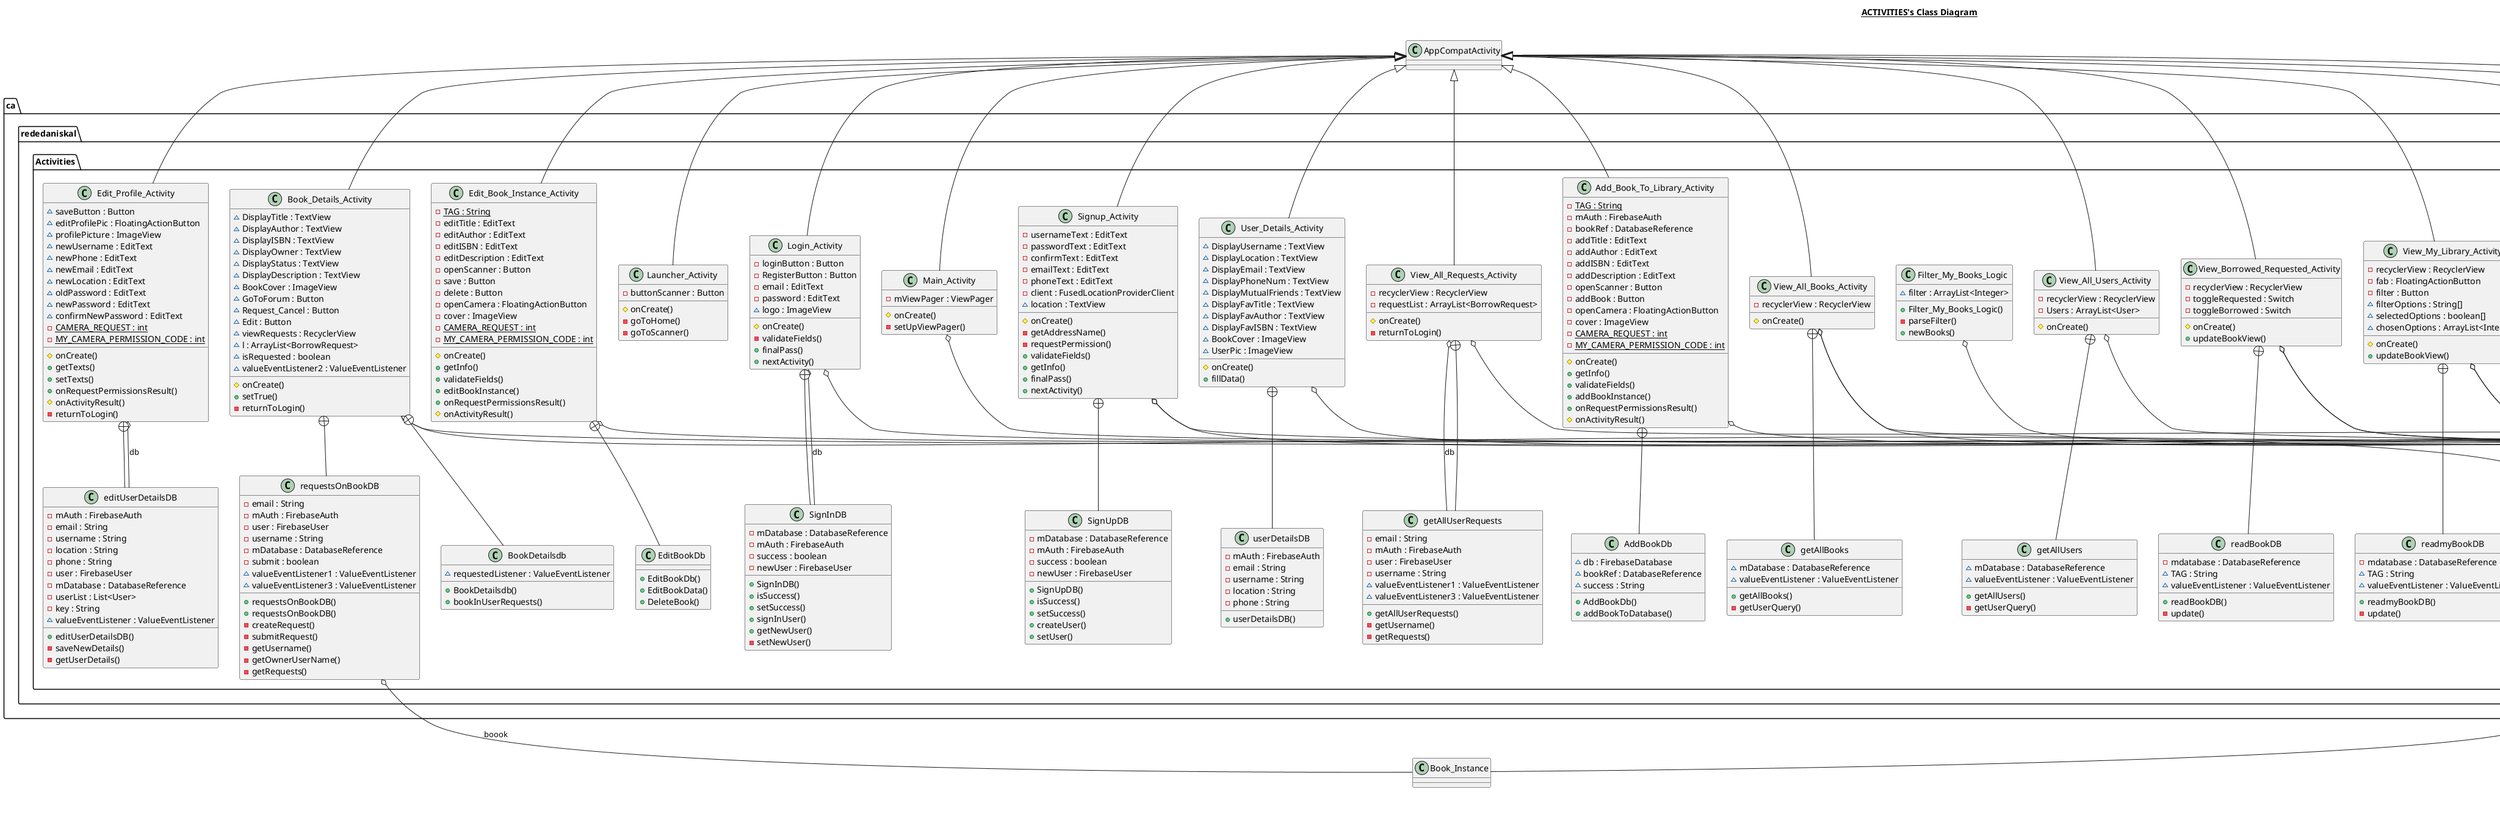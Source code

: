 @startuml

title __ACTIVITIES's Class Diagram__\n

  package ca.rededaniskal {
    package ca.rededaniskal.Activities {
      class Add_Book_To_Library_Activity {
          {static} - TAG : String
          - mAuth : FirebaseAuth
          - bookRef : DatabaseReference
          - addTitle : EditText
          - addAuthor : EditText
          - addISBN : EditText
          - addDescription : EditText
          - openScanner : Button
          - addBook : Button
          - openCamera : FloatingActionButton
          - cover : ImageView
          {static} - CAMERA_REQUEST : int
          {static} - MY_CAMERA_PERMISSION_CODE : int
          # onCreate()
          + getInfo()
          + validateFields()
          + addBookInstance()
          + onRequestPermissionsResult()
          # onActivityResult()
      }
    }
  }
  

  package ca.rededaniskal {
    package ca.rededaniskal.Activities {
      class AddBookDb {
          ~ db : FirebaseDatabase
          ~ bookRef : DatabaseReference
          ~ success : String
          + AddBookDb()
          + addBookToDatabase()
      }
    }
  }
  

  package ca.rededaniskal {
    package ca.rededaniskal.Activities {
      class Book_Details_Activity {
          ~ DisplayTitle : TextView
          ~ DisplayAuthor : TextView
          ~ DisplayISBN : TextView
          ~ DisplayOwner : TextView
          ~ DisplayStatus : TextView
          ~ DisplayDescription : TextView
          ~ BookCover : ImageView
          ~ GoToForum : Button
          ~ Request_Cancel : Button
          ~ Edit : Button
          ~ viewRequests : RecyclerView
          ~ l : ArrayList<BorrowRequest>
          ~ isRequested : boolean
          ~ valueEventListener2 : ValueEventListener
          # onCreate()
          + setTrue()
          - returnToLogin()
      }
    }
  }
  

  package ca.rededaniskal {
    package ca.rededaniskal.Activities {
      class BookDetailsdb {
          ~ requestedListener : ValueEventListener
          + BookDetailsdb()
          + bookInUserRequests()
      }
    }
  }
  

  package ca.rededaniskal {
    package ca.rededaniskal.Activities {
      class requestsOnBookDB {
          - email : String
          - mAuth : FirebaseAuth
          - user : FirebaseUser
          - username : String
          - mDatabase : DatabaseReference
          - submit : boolean
          ~ valueEventListener1 : ValueEventListener
          ~ valueEventListener3 : ValueEventListener
          + requestsOnBookDB()
          + requestsOnBookDB()
          - createRequest()
          - submitRequest()
          - getUsername()
          - getOwnerUserName()
          - getRequests()
      }
    }
  }
  

  package ca.rededaniskal {
    package ca.rededaniskal.Activities {
      class Edit_Book_Instance_Activity {
          {static} - TAG : String
          - editTitle : EditText
          - editAuthor : EditText
          - editISBN : EditText
          - editDescription : EditText
          - openScanner : Button
          - save : Button
          - delete : Button
          - openCamera : FloatingActionButton
          - cover : ImageView
          {static} - CAMERA_REQUEST : int
          {static} - MY_CAMERA_PERMISSION_CODE : int
          # onCreate()
          + getInfo()
          + validateFields()
          + editBookInstance()
          + onRequestPermissionsResult()
          # onActivityResult()
      }
    }
  }
  

  package ca.rededaniskal {
    package ca.rededaniskal.Activities {
      class EditBookDb {
          + EditBookDb()
          + EditBookData()
          + DeleteBook()
      }
    }
  }
  

  package ca.rededaniskal {
    package ca.rededaniskal.Activities {
      class Edit_Profile_Activity {
          ~ saveButton : Button
          ~ editProfilePic : FloatingActionButton
          ~ profilePicture : ImageView
          ~ newUsername : EditText
          ~ newPhone : EditText
          ~ newEmail : EditText
          ~ newLocation : EditText
          ~ oldPassword : EditText
          ~ newPassword : EditText
          ~ confirmNewPassword : EditText
          {static} - CAMERA_REQUEST : int
          {static} - MY_CAMERA_PERMISSION_CODE : int
          # onCreate()
          + getTexts()
          + setTexts()
          + onRequestPermissionsResult()
          # onActivityResult()
          - returnToLogin()
      }
    }
  }
  

  package ca.rededaniskal {
    package ca.rededaniskal.Activities {
      class editUserDetailsDB {
          - mAuth : FirebaseAuth
          - email : String
          - username : String
          - location : String
          - phone : String
          - user : FirebaseUser
          - mDatabase : DatabaseReference
          - userList : List<User>
          - key : String
          ~ valueEventListener : ValueEventListener
          + editUserDetailsDB()
          - saveNewDetails()
          - getUserDetails()
      }
    }
  }
  

  package ca.rededaniskal {
    package ca.rededaniskal.Activities {
      class Filter_My_Books_Logic {
          ~ filter : ArrayList<Integer>
          + Filter_My_Books_Logic()
          - parseFilter()
          + newBooks()
      }
    }
  }
  

  package ca.rededaniskal {
    package ca.rededaniskal.Activities {
      class Launcher_Activity {
          - buttonScanner : Button
          # onCreate()
          - goToHome()
          - goToScanner()
      }
    }
  }
  

  package ca.rededaniskal {
    package ca.rededaniskal.Activities {
      class Login_Activity {
          - loginButton : Button
          - RegisterButton : Button
          - email : EditText
          - password : EditText
          ~ logo : ImageView
          # onCreate()
          - validateFields()
          + finalPass()
          + nextActivity()
      }
    }
  }
  

  package ca.rededaniskal {
    package ca.rededaniskal.Activities {
      class SignInDB {
          - mDatabase : DatabaseReference
          - mAuth : FirebaseAuth
          - success : boolean
          - newUser : FirebaseUser
          + SignInDB()
          + isSuccess()
          + setSuccess()
          + signInUser()
          + getNewUser()
          - setNewUser()
      }
    }
  }
  

  package ca.rededaniskal {
    package ca.rededaniskal.Activities {
      class Main_Activity {
          - mViewPager : ViewPager
          # onCreate()
          - setUpViewPager()
      }
    }
  }
  

  package ca.rededaniskal {
    package ca.rededaniskal.Activities {
      class Signup_Activity {
          - usernameText : EditText
          - passwordText : EditText
          - confirmText : EditText
          - emailText : EditText
          - phoneText : EditText
          - client : FusedLocationProviderClient
          ~ location : TextView
          # onCreate()
          - getAddressName()
          - requestPermission()
          + validateFields()
          + getInfo()
          + finalPass()
          + nextActivity()
      }
    }
  }
  

  package ca.rededaniskal {
    package ca.rededaniskal.Activities {
      class SignUpDB {
          - mDatabase : DatabaseReference
          - mAuth : FirebaseAuth
          - success : boolean
          - newUser : FirebaseUser
          + SignUpDB()
          + isSuccess()
          + setSuccess()
          + createUser()
          + setUser()
      }
    }
  }
  

  package ca.rededaniskal {
    package ca.rededaniskal.Activities {
      class User_Details_Activity {
          ~ DisplayUsername : TextView
          ~ DisplayLocation : TextView
          ~ DisplayEmail : TextView
          ~ DisplayPhoneNum : TextView
          ~ DisplayMutualFriends : TextView
          ~ DisplayFavTitle : TextView
          ~ DisplayFavAuthor : TextView
          ~ DisplayFavISBN : TextView
          ~ BookCover : ImageView
          ~ UserPic : ImageView
          # onCreate()
          + fillData()
      }
    }
  }
  

  package ca.rededaniskal {
    package ca.rededaniskal.Activities {
      class userDetailsDB {
          - mAuth : FirebaseAuth
          - email : String
          - username : String
          - location : String
          - phone : String
          + userDetailsDB()
      }
    }
  }
  

  package ca.rededaniskal {
    package ca.rededaniskal.Activities {
      class View_All_Books_Activity {
          - recyclerView : RecyclerView
          # onCreate()
      }
    }
  }
  

  package ca.rededaniskal {
    package ca.rededaniskal.Activities {
      class getAllBooks {
          ~ mDatabase : DatabaseReference
          ~ valueEventListener : ValueEventListener
          + getAllBooks()
          - getUserQuery()
      }
    }
  }
  

  package ca.rededaniskal {
    package ca.rededaniskal.Activities {
      class View_All_Requests_Activity {
          - recyclerView : RecyclerView
          - requestList : ArrayList<BorrowRequest>
          # onCreate()
          - returnToLogin()
      }
    }
  }
  

  package ca.rededaniskal {
    package ca.rededaniskal.Activities {
      class getAllUserRequests {
          - email : String
          - mAuth : FirebaseAuth
          - user : FirebaseUser
          - username : String
          ~ valueEventListener1 : ValueEventListener
          ~ valueEventListener3 : ValueEventListener
          + getAllUserRequests()
          - getUsername()
          - getRequests()
      }
    }
  }
  

  package ca.rededaniskal {
    package ca.rededaniskal.Activities {
      class View_All_Users_Activity {
          - recyclerView : RecyclerView
          - Users : ArrayList<User>
          # onCreate()
      }
    }
  }
  

  package ca.rededaniskal {
    package ca.rededaniskal.Activities {
      class getAllUsers {
          ~ mDatabase : DatabaseReference
          ~ valueEventListener : ValueEventListener
          + getAllUsers()
          - getUserQuery()
      }
    }
  }
  

  package ca.rededaniskal {
    package ca.rededaniskal.Activities {
      class View_Borrowed_Requested_Activity {
          - recyclerView : RecyclerView
          - toggleRequested : Switch
          - toggleBorrowed : Switch
          # onCreate()
          + updateBookView()
      }
    }
  }
  

  package ca.rededaniskal {
    package ca.rededaniskal.Activities {
      class readBookDB {
          - mdatabase : DatabaseReference
          ~ TAG : String
          ~ valueEventListener : ValueEventListener
          + readBookDB()
          - update()
      }
    }
  }
  

  package ca.rededaniskal {
    package ca.rededaniskal.Activities {
      class View_Friends_Activity {
          - recyclerView : RecyclerView
          # onCreate()
      }
    }
  }
  

  package ca.rededaniskal {
    package ca.rededaniskal.Activities {
      class View_My_Library_Activity {
          - recyclerView : RecyclerView
          - fab : FloatingActionButton
          - filter : Button
          ~ filterOptions : String[]
          ~ selectedOptions : boolean[]
          ~ chosenOptions : ArrayList<Integer>
          # onCreate()
          + updateBookView()
      }
    }
  }
  

  package ca.rededaniskal {
    package ca.rededaniskal.Activities {
      class readmyBookDB {
          - mdatabase : DatabaseReference
          ~ TAG : String
          ~ valueEventListener : ValueEventListener
          + readmyBookDB()
          - update()
      }
    }
  }
  

  package ca.rededaniskal {
    package ca.rededaniskal.Activities {
      class View_Rating_Post_Activity {
          # onCreate()
      }
    }
  }
  

  package ca.rededaniskal {
    package ca.rededaniskal.Activities {
      class View_Text_Post_Activity {
          # onCreate()
      }
    }
  }
  

  Add_Book_To_Library_Activity -up-|> AppCompatActivity
  Add_Book_To_Library_Activity o-- AddBookLogic : businessLogic
  Add_Book_To_Library_Activity +-down- AddBookDb
  HostCallbacks -up-|> FragmentHostCallback
  Book_Details_Activity -up-|> AppCompatActivity
  Book_Details_Activity o-- Book_Instance : book
  Book_Details_Activity o-- BorrowRequestAdapter : requestAdapter
  Book_Details_Activity +-down- BookDetailsdb
  Book_Details_Activity +-down- requestsOnBookDB
  requestsOnBookDB o-- Book_Instance : boook
  HostCallbacks -up-|> FragmentHostCallback
  Edit_Book_Instance_Activity -up-|> AppCompatActivity
  Edit_Book_Instance_Activity o-- AddBookLogic : businessLogic
  Edit_Book_Instance_Activity +-down- EditBookDb
  HostCallbacks -up-|> FragmentHostCallback
  Edit_Profile_Activity -up-|> AppCompatActivity
  Edit_Profile_Activity o-- editUserDetailsDB : db
  Edit_Profile_Activity +-down- editUserDetailsDB
  HostCallbacks -up-|> FragmentHostCallback
  Filter_My_Books_Logic o-- Book_List : book_list
  Launcher_Activity -up-|> AppCompatActivity
  HostCallbacks -up-|> FragmentHostCallback
  Login_Activity -up-|> AppCompatActivity
  Login_Activity o-- Log_In_Logic : logic
  Login_Activity o-- SignInDB : db
  Login_Activity +-down- SignInDB
  HostCallbacks -up-|> FragmentHostCallback
  Main_Activity -up-|> AppCompatActivity
  Main_Activity o-- SectionsPageAdapter : mSectionsPageAdapter
  HostCallbacks -up-|> FragmentHostCallback
  Signup_Activity -up-|> AppCompatActivity
  Signup_Activity o-- SignUpLogic : businessLogic
  Signup_Activity o-- User : user
  Signup_Activity +-down- SignUpDB
  HostCallbacks -up-|> FragmentHostCallback
  User_Details_Activity -up-|> AppCompatActivity
  User_Details_Activity o-- User : user_received
  User_Details_Activity +-down- userDetailsDB
  HostCallbacks -up-|> FragmentHostCallback
  View_All_Books_Activity -up-|> AppCompatActivity
  View_All_Books_Activity o-- BookAdapter : bookAdapter
  View_All_Books_Activity o-- Book_List : BL
  View_All_Books_Activity +-down- getAllBooks
  HostCallbacks -up-|> FragmentHostCallback
  View_All_Requests_Activity -up-|> AppCompatActivity
  View_All_Requests_Activity o-- BorrowRequestAdapter : adapter
  View_All_Requests_Activity o-- getAllUserRequests : db
  View_All_Requests_Activity +-down- getAllUserRequests
  HostCallbacks -up-|> FragmentHostCallback
  View_All_Users_Activity -up-|> AppCompatActivity
  View_All_Users_Activity o-- UserAdapter : userAdapter
  View_All_Users_Activity +-down- getAllUsers
  HostCallbacks -up-|> FragmentHostCallback
  View_Borrowed_Requested_Activity -up-|> AppCompatActivity
  View_Borrowed_Requested_Activity o-- Book_List : BL
  View_Borrowed_Requested_Activity o-- BookAdapter : bookAdapter
  View_Borrowed_Requested_Activity +-down- readBookDB
  HostCallbacks -up-|> FragmentHostCallback
  View_Friends_Activity -up-|> AppCompatActivity
  View_Friends_Activity o-- UserAdapter : userAdapter
  HostCallbacks -up-|> FragmentHostCallback
  View_My_Library_Activity -up-|> AppCompatActivity
  View_My_Library_Activity o-- BookAdapter : bookAdapter
  View_My_Library_Activity o-- Book_List : BL
  View_My_Library_Activity +-down- readmyBookDB
  HostCallbacks -up-|> FragmentHostCallback
  View_Rating_Post_Activity -up-|> AppCompatActivity
  HostCallbacks -up-|> FragmentHostCallback
  View_Text_Post_Activity -up-|> AppCompatActivity
  HostCallbacks -up-|> FragmentHostCallback


right footer


PlantUML diagram generated by SketchIt! (https://bitbucket.org/pmesmeur/sketch.it)
For more information about this tool, please contact philippe.mesmeur@gmail.com
endfooter

@enduml
